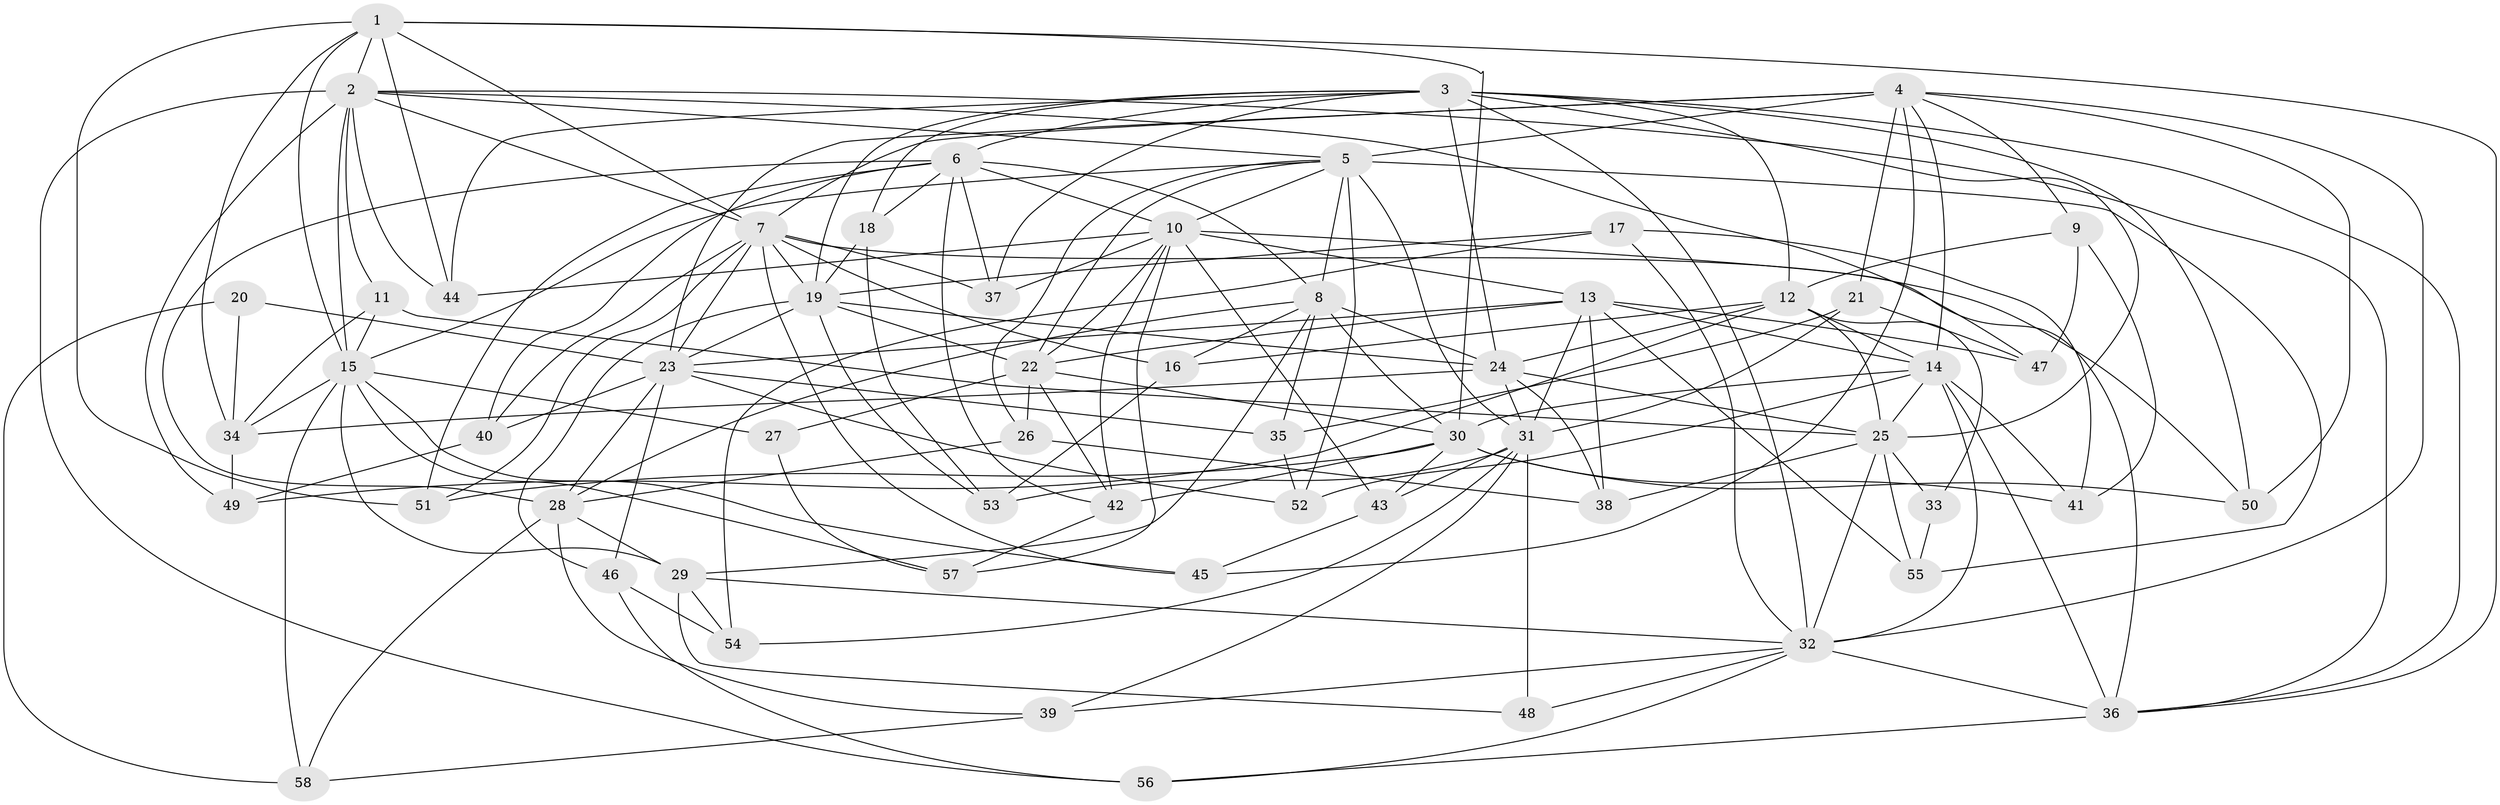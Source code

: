 // original degree distribution, {4: 1.0}
// Generated by graph-tools (version 1.1) at 2025/54/03/04/25 22:54:04]
// undirected, 58 vertices, 174 edges
graph export_dot {
  node [color=gray90,style=filled];
  1;
  2;
  3;
  4;
  5;
  6;
  7;
  8;
  9;
  10;
  11;
  12;
  13;
  14;
  15;
  16;
  17;
  18;
  19;
  20;
  21;
  22;
  23;
  24;
  25;
  26;
  27;
  28;
  29;
  30;
  31;
  32;
  33;
  34;
  35;
  36;
  37;
  38;
  39;
  40;
  41;
  42;
  43;
  44;
  45;
  46;
  47;
  48;
  49;
  50;
  51;
  52;
  53;
  54;
  55;
  56;
  57;
  58;
  1 -- 2 [weight=1.0];
  1 -- 7 [weight=1.0];
  1 -- 15 [weight=2.0];
  1 -- 30 [weight=2.0];
  1 -- 34 [weight=1.0];
  1 -- 36 [weight=1.0];
  1 -- 44 [weight=1.0];
  1 -- 51 [weight=1.0];
  2 -- 5 [weight=1.0];
  2 -- 7 [weight=1.0];
  2 -- 11 [weight=1.0];
  2 -- 15 [weight=1.0];
  2 -- 36 [weight=1.0];
  2 -- 44 [weight=1.0];
  2 -- 47 [weight=1.0];
  2 -- 49 [weight=1.0];
  2 -- 56 [weight=1.0];
  3 -- 6 [weight=1.0];
  3 -- 12 [weight=2.0];
  3 -- 18 [weight=1.0];
  3 -- 19 [weight=1.0];
  3 -- 24 [weight=1.0];
  3 -- 25 [weight=1.0];
  3 -- 32 [weight=1.0];
  3 -- 36 [weight=1.0];
  3 -- 37 [weight=1.0];
  3 -- 44 [weight=1.0];
  3 -- 50 [weight=1.0];
  4 -- 5 [weight=2.0];
  4 -- 7 [weight=2.0];
  4 -- 9 [weight=1.0];
  4 -- 14 [weight=1.0];
  4 -- 21 [weight=1.0];
  4 -- 23 [weight=1.0];
  4 -- 32 [weight=2.0];
  4 -- 45 [weight=1.0];
  4 -- 50 [weight=1.0];
  5 -- 8 [weight=1.0];
  5 -- 10 [weight=1.0];
  5 -- 15 [weight=1.0];
  5 -- 22 [weight=1.0];
  5 -- 26 [weight=1.0];
  5 -- 31 [weight=2.0];
  5 -- 52 [weight=1.0];
  5 -- 55 [weight=1.0];
  6 -- 8 [weight=3.0];
  6 -- 10 [weight=1.0];
  6 -- 18 [weight=1.0];
  6 -- 28 [weight=2.0];
  6 -- 37 [weight=1.0];
  6 -- 40 [weight=1.0];
  6 -- 42 [weight=1.0];
  6 -- 51 [weight=1.0];
  7 -- 16 [weight=1.0];
  7 -- 19 [weight=1.0];
  7 -- 23 [weight=1.0];
  7 -- 37 [weight=1.0];
  7 -- 40 [weight=1.0];
  7 -- 45 [weight=1.0];
  7 -- 50 [weight=1.0];
  7 -- 51 [weight=1.0];
  8 -- 16 [weight=1.0];
  8 -- 24 [weight=2.0];
  8 -- 28 [weight=1.0];
  8 -- 29 [weight=1.0];
  8 -- 30 [weight=2.0];
  8 -- 35 [weight=1.0];
  9 -- 12 [weight=1.0];
  9 -- 41 [weight=1.0];
  9 -- 47 [weight=1.0];
  10 -- 13 [weight=1.0];
  10 -- 22 [weight=1.0];
  10 -- 36 [weight=1.0];
  10 -- 37 [weight=1.0];
  10 -- 42 [weight=1.0];
  10 -- 43 [weight=1.0];
  10 -- 44 [weight=1.0];
  10 -- 57 [weight=1.0];
  11 -- 15 [weight=1.0];
  11 -- 25 [weight=1.0];
  11 -- 34 [weight=1.0];
  12 -- 14 [weight=1.0];
  12 -- 16 [weight=1.0];
  12 -- 24 [weight=1.0];
  12 -- 25 [weight=2.0];
  12 -- 33 [weight=1.0];
  12 -- 49 [weight=1.0];
  13 -- 14 [weight=1.0];
  13 -- 22 [weight=1.0];
  13 -- 23 [weight=1.0];
  13 -- 31 [weight=1.0];
  13 -- 38 [weight=1.0];
  13 -- 47 [weight=1.0];
  13 -- 55 [weight=1.0];
  14 -- 25 [weight=2.0];
  14 -- 30 [weight=1.0];
  14 -- 32 [weight=1.0];
  14 -- 36 [weight=1.0];
  14 -- 41 [weight=1.0];
  14 -- 52 [weight=1.0];
  15 -- 27 [weight=2.0];
  15 -- 29 [weight=1.0];
  15 -- 34 [weight=1.0];
  15 -- 45 [weight=1.0];
  15 -- 57 [weight=1.0];
  15 -- 58 [weight=1.0];
  16 -- 53 [weight=1.0];
  17 -- 19 [weight=1.0];
  17 -- 32 [weight=1.0];
  17 -- 41 [weight=1.0];
  17 -- 54 [weight=1.0];
  18 -- 19 [weight=1.0];
  18 -- 53 [weight=1.0];
  19 -- 22 [weight=1.0];
  19 -- 23 [weight=2.0];
  19 -- 24 [weight=1.0];
  19 -- 46 [weight=1.0];
  19 -- 53 [weight=1.0];
  20 -- 23 [weight=2.0];
  20 -- 34 [weight=1.0];
  20 -- 58 [weight=1.0];
  21 -- 31 [weight=1.0];
  21 -- 35 [weight=1.0];
  21 -- 47 [weight=1.0];
  22 -- 26 [weight=1.0];
  22 -- 27 [weight=1.0];
  22 -- 30 [weight=2.0];
  22 -- 42 [weight=2.0];
  23 -- 28 [weight=1.0];
  23 -- 35 [weight=1.0];
  23 -- 40 [weight=1.0];
  23 -- 46 [weight=1.0];
  23 -- 52 [weight=1.0];
  24 -- 25 [weight=1.0];
  24 -- 31 [weight=2.0];
  24 -- 34 [weight=1.0];
  24 -- 38 [weight=1.0];
  25 -- 32 [weight=1.0];
  25 -- 33 [weight=2.0];
  25 -- 38 [weight=1.0];
  25 -- 55 [weight=1.0];
  26 -- 28 [weight=1.0];
  26 -- 38 [weight=1.0];
  27 -- 57 [weight=1.0];
  28 -- 29 [weight=1.0];
  28 -- 39 [weight=1.0];
  28 -- 58 [weight=1.0];
  29 -- 32 [weight=1.0];
  29 -- 48 [weight=1.0];
  29 -- 54 [weight=1.0];
  30 -- 41 [weight=1.0];
  30 -- 42 [weight=1.0];
  30 -- 43 [weight=1.0];
  30 -- 50 [weight=1.0];
  30 -- 51 [weight=1.0];
  31 -- 39 [weight=1.0];
  31 -- 43 [weight=1.0];
  31 -- 48 [weight=2.0];
  31 -- 53 [weight=1.0];
  31 -- 54 [weight=1.0];
  32 -- 36 [weight=2.0];
  32 -- 39 [weight=1.0];
  32 -- 48 [weight=1.0];
  32 -- 56 [weight=1.0];
  33 -- 55 [weight=1.0];
  34 -- 49 [weight=1.0];
  35 -- 52 [weight=1.0];
  36 -- 56 [weight=1.0];
  39 -- 58 [weight=1.0];
  40 -- 49 [weight=1.0];
  42 -- 57 [weight=1.0];
  43 -- 45 [weight=1.0];
  46 -- 54 [weight=1.0];
  46 -- 56 [weight=1.0];
}
